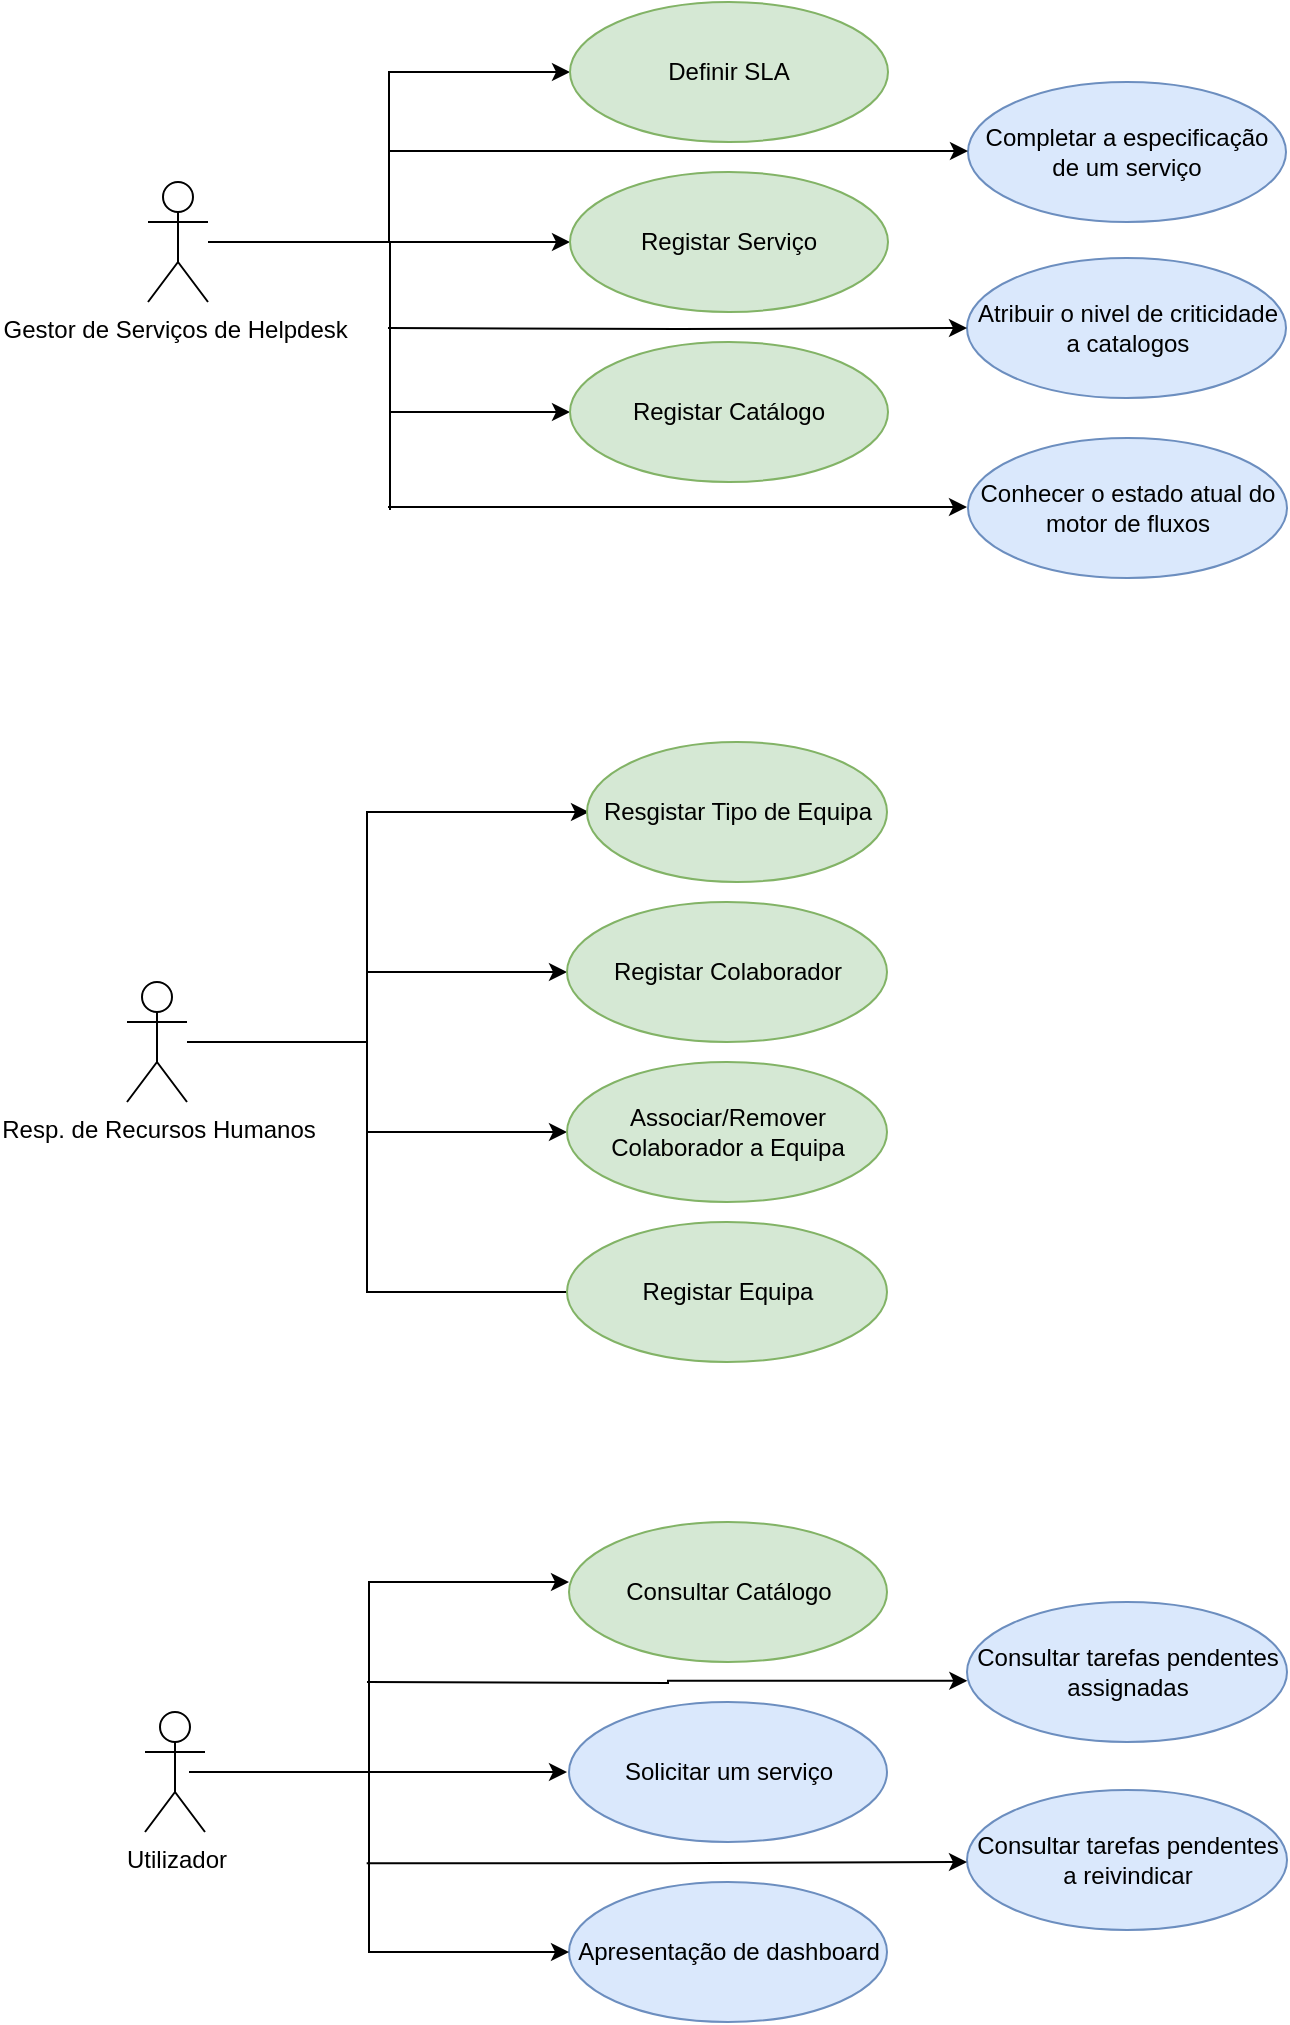 <mxfile version="14.6.9" type="device"><diagram id="JjNvHXGNGQtfx6j3012v" name="Page-1"><mxGraphModel dx="2238" dy="1215" grid="1" gridSize="10" guides="1" tooltips="1" connect="1" arrows="1" fold="1" page="1" pageScale="1" pageWidth="850" pageHeight="1100" math="0" shadow="0"><root><mxCell id="0"/><mxCell id="1" parent="0"/><mxCell id="UYfm4G0q0FZVNgqEgc1g-22" style="edgeStyle=orthogonalEdgeStyle;rounded=0;orthogonalLoop=1;jettySize=auto;html=1;" parent="1" source="UYfm4G0q0FZVNgqEgc1g-6" target="UYfm4G0q0FZVNgqEgc1g-9" edge="1"><mxGeometry relative="1" as="geometry"><Array as="points"><mxPoint x="219.5" y="530"/><mxPoint x="219.5" y="495"/></Array></mxGeometry></mxCell><mxCell id="UYfm4G0q0FZVNgqEgc1g-23" style="edgeStyle=orthogonalEdgeStyle;rounded=0;orthogonalLoop=1;jettySize=auto;html=1;entryX=0;entryY=0.5;entryDx=0;entryDy=0;" parent="1" source="UYfm4G0q0FZVNgqEgc1g-6" target="UYfm4G0q0FZVNgqEgc1g-13" edge="1"><mxGeometry relative="1" as="geometry"><Array as="points"><mxPoint x="219.5" y="530"/><mxPoint x="219.5" y="575"/></Array></mxGeometry></mxCell><mxCell id="UYfm4G0q0FZVNgqEgc1g-6" value="Resp. de Recursos Humanos" style="shape=umlActor;verticalLabelPosition=bottom;verticalAlign=top;html=1;" parent="1" vertex="1"><mxGeometry x="99.5" y="500" width="30" height="60" as="geometry"/></mxCell><mxCell id="UYfm4G0q0FZVNgqEgc1g-17" style="edgeStyle=orthogonalEdgeStyle;rounded=0;orthogonalLoop=1;jettySize=auto;html=1;entryX=0;entryY=0.5;entryDx=0;entryDy=0;" parent="1" source="UYfm4G0q0FZVNgqEgc1g-1" target="UYfm4G0q0FZVNgqEgc1g-3" edge="1"><mxGeometry relative="1" as="geometry"/></mxCell><mxCell id="UYfm4G0q0FZVNgqEgc1g-18" style="edgeStyle=orthogonalEdgeStyle;rounded=0;orthogonalLoop=1;jettySize=auto;html=1;entryX=0;entryY=0.5;entryDx=0;entryDy=0;" parent="1" source="UYfm4G0q0FZVNgqEgc1g-1" target="UYfm4G0q0FZVNgqEgc1g-10" edge="1"><mxGeometry relative="1" as="geometry"/></mxCell><mxCell id="UYfm4G0q0FZVNgqEgc1g-19" style="edgeStyle=orthogonalEdgeStyle;rounded=0;orthogonalLoop=1;jettySize=auto;html=1;entryX=0;entryY=0.5;entryDx=0;entryDy=0;" parent="1" source="UYfm4G0q0FZVNgqEgc1g-1" target="UYfm4G0q0FZVNgqEgc1g-11" edge="1"><mxGeometry relative="1" as="geometry"><Array as="points"><mxPoint x="231" y="130"/><mxPoint x="231" y="215"/></Array></mxGeometry></mxCell><mxCell id="UYfm4G0q0FZVNgqEgc1g-1" value="Gestor de Serviços de Helpdesk&amp;nbsp;" style="shape=umlActor;verticalLabelPosition=bottom;verticalAlign=top;html=1;" parent="1" vertex="1"><mxGeometry x="110" y="100" width="30" height="60" as="geometry"/></mxCell><mxCell id="UYfm4G0q0FZVNgqEgc1g-3" value="Definir SLA" style="ellipse;whiteSpace=wrap;html=1;fillColor=#d5e8d4;strokeColor=#82b366;" parent="1" vertex="1"><mxGeometry x="321" y="10" width="159" height="70" as="geometry"/></mxCell><mxCell id="UYfm4G0q0FZVNgqEgc1g-20" style="edgeStyle=orthogonalEdgeStyle;rounded=0;orthogonalLoop=1;jettySize=auto;html=1;entryX=0;entryY=0.5;entryDx=0;entryDy=0;" parent="1" edge="1"><mxGeometry relative="1" as="geometry"><Array as="points"><mxPoint x="219.5" y="530"/><mxPoint x="219.5" y="415"/></Array><mxPoint x="149.5" y="530" as="sourcePoint"/><mxPoint x="330.5" y="415" as="targetPoint"/></mxGeometry></mxCell><mxCell id="UYfm4G0q0FZVNgqEgc1g-21" style="edgeStyle=orthogonalEdgeStyle;rounded=0;orthogonalLoop=1;jettySize=auto;html=1;entryX=0;entryY=0.5;entryDx=0;entryDy=0;" parent="1" edge="1"><mxGeometry relative="1" as="geometry"><Array as="points"><mxPoint x="219.5" y="530"/><mxPoint x="219.5" y="655"/></Array><mxPoint x="149.5" y="530" as="sourcePoint"/><mxPoint x="330.5" y="655" as="targetPoint"/></mxGeometry></mxCell><mxCell id="UYfm4G0q0FZVNgqEgc1g-16" style="edgeStyle=orthogonalEdgeStyle;rounded=0;orthogonalLoop=1;jettySize=auto;html=1;" parent="1" source="UYfm4G0q0FZVNgqEgc1g-7" edge="1"><mxGeometry relative="1" as="geometry"><mxPoint x="319.5" y="895" as="targetPoint"/></mxGeometry></mxCell><mxCell id="UYfm4G0q0FZVNgqEgc1g-7" value="Utilizador" style="shape=umlActor;verticalLabelPosition=bottom;verticalAlign=top;html=1;" parent="1" vertex="1"><mxGeometry x="108.5" y="865" width="30" height="60" as="geometry"/></mxCell><mxCell id="UYfm4G0q0FZVNgqEgc1g-8" value="Resgistar Tipo de Equipa" style="ellipse;whiteSpace=wrap;html=1;fillColor=#d5e8d4;strokeColor=#82b366;" parent="1" vertex="1"><mxGeometry x="329.5" y="380" width="150" height="70" as="geometry"/></mxCell><mxCell id="UYfm4G0q0FZVNgqEgc1g-9" value="Registar Colaborador" style="ellipse;whiteSpace=wrap;html=1;fillColor=#d5e8d4;strokeColor=#82b366;" parent="1" vertex="1"><mxGeometry x="319.5" y="460" width="160" height="70" as="geometry"/></mxCell><mxCell id="UYfm4G0q0FZVNgqEgc1g-10" value="Registar Serviço" style="ellipse;whiteSpace=wrap;html=1;fillColor=#d5e8d4;strokeColor=#82b366;" parent="1" vertex="1"><mxGeometry x="321" y="95" width="159" height="70" as="geometry"/></mxCell><mxCell id="UYfm4G0q0FZVNgqEgc1g-11" value="Registar Catálogo" style="ellipse;whiteSpace=wrap;html=1;fillColor=#d5e8d4;strokeColor=#82b366;" parent="1" vertex="1"><mxGeometry x="321" y="180" width="159" height="70" as="geometry"/></mxCell><mxCell id="UYfm4G0q0FZVNgqEgc1g-12" value="Registar Equipa" style="ellipse;whiteSpace=wrap;html=1;fillColor=#d5e8d4;strokeColor=#82b366;" parent="1" vertex="1"><mxGeometry x="319.5" y="620" width="160" height="70" as="geometry"/></mxCell><mxCell id="UYfm4G0q0FZVNgqEgc1g-13" value="Associar/Remover Colaborador a Equipa" style="ellipse;whiteSpace=wrap;html=1;fillColor=#d5e8d4;strokeColor=#82b366;" parent="1" vertex="1"><mxGeometry x="319.5" y="540" width="160" height="70" as="geometry"/></mxCell><mxCell id="UYfm4G0q0FZVNgqEgc1g-14" value="Consultar Catálogo" style="ellipse;whiteSpace=wrap;html=1;fillColor=#d5e8d4;strokeColor=#82b366;" parent="1" vertex="1"><mxGeometry x="320.5" y="770" width="159" height="70" as="geometry"/></mxCell><mxCell id="4jWKGdJ6izK1J9I4ehL_-1" value="Completar a especificação de um serviço" style="ellipse;whiteSpace=wrap;html=1;fillColor=#dae8fc;strokeColor=#6c8ebf;" vertex="1" parent="1"><mxGeometry x="520" y="50" width="159" height="70" as="geometry"/></mxCell><mxCell id="4jWKGdJ6izK1J9I4ehL_-3" value="Solicitar um serviço" style="ellipse;whiteSpace=wrap;html=1;fillColor=#dae8fc;strokeColor=#6c8ebf;" vertex="1" parent="1"><mxGeometry x="320.5" y="860" width="159" height="70" as="geometry"/></mxCell><mxCell id="4jWKGdJ6izK1J9I4ehL_-4" value="Apresentação de dashboard" style="ellipse;whiteSpace=wrap;html=1;fillColor=#dae8fc;strokeColor=#6c8ebf;" vertex="1" parent="1"><mxGeometry x="320.5" y="950" width="159" height="70" as="geometry"/></mxCell><mxCell id="4jWKGdJ6izK1J9I4ehL_-5" value="&lt;div&gt;Consultar tarefas pendentes assignadas&lt;br&gt;&lt;/div&gt;" style="ellipse;whiteSpace=wrap;html=1;fillColor=#dae8fc;strokeColor=#6c8ebf;" vertex="1" parent="1"><mxGeometry x="519.5" y="810" width="160" height="70" as="geometry"/></mxCell><mxCell id="4jWKGdJ6izK1J9I4ehL_-6" value="&lt;div&gt;Consultar tarefas pendentes a reivindicar&lt;/div&gt;" style="ellipse;whiteSpace=wrap;html=1;fillColor=#dae8fc;strokeColor=#6c8ebf;" vertex="1" parent="1"><mxGeometry x="519.5" y="904" width="160" height="70" as="geometry"/></mxCell><mxCell id="4jWKGdJ6izK1J9I4ehL_-7" value="Conhecer o estado atual do motor de fluxos" style="ellipse;whiteSpace=wrap;html=1;fillColor=#dae8fc;strokeColor=#6c8ebf;" vertex="1" parent="1"><mxGeometry x="520" y="228" width="159.5" height="70" as="geometry"/></mxCell><mxCell id="4jWKGdJ6izK1J9I4ehL_-8" value="&lt;div&gt;Atribuir o nivel de criticidade a catalogos&lt;/div&gt;" style="ellipse;whiteSpace=wrap;html=1;fillColor=#dae8fc;strokeColor=#6c8ebf;" vertex="1" parent="1"><mxGeometry x="519.5" y="138" width="159.5" height="70" as="geometry"/></mxCell><mxCell id="4jWKGdJ6izK1J9I4ehL_-15" style="edgeStyle=orthogonalEdgeStyle;rounded=0;orthogonalLoop=1;jettySize=auto;html=1;entryX=0;entryY=0.5;entryDx=0;entryDy=0;" edge="1" parent="1" target="4jWKGdJ6izK1J9I4ehL_-8"><mxGeometry relative="1" as="geometry"><mxPoint x="230" y="173" as="sourcePoint"/><mxPoint x="411" y="173" as="targetPoint"/></mxGeometry></mxCell><mxCell id="4jWKGdJ6izK1J9I4ehL_-16" style="edgeStyle=orthogonalEdgeStyle;rounded=0;orthogonalLoop=1;jettySize=auto;html=1;entryX=0;entryY=0.5;entryDx=0;entryDy=0;" edge="1" parent="1"><mxGeometry relative="1" as="geometry"><mxPoint x="230.5" y="84.5" as="sourcePoint"/><mxPoint x="520" y="84.5" as="targetPoint"/></mxGeometry></mxCell><mxCell id="4jWKGdJ6izK1J9I4ehL_-17" style="edgeStyle=orthogonalEdgeStyle;rounded=0;orthogonalLoop=1;jettySize=auto;html=1;entryX=0;entryY=0.5;entryDx=0;entryDy=0;" edge="1" parent="1"><mxGeometry relative="1" as="geometry"><mxPoint x="230" y="262.5" as="sourcePoint"/><mxPoint x="519.5" y="262.5" as="targetPoint"/></mxGeometry></mxCell><mxCell id="4jWKGdJ6izK1J9I4ehL_-23" value="" style="endArrow=none;html=1;" edge="1" parent="1"><mxGeometry width="50" height="50" relative="1" as="geometry"><mxPoint x="231" y="264" as="sourcePoint"/><mxPoint x="231" y="200" as="targetPoint"/></mxGeometry></mxCell><mxCell id="4jWKGdJ6izK1J9I4ehL_-24" style="edgeStyle=orthogonalEdgeStyle;rounded=0;orthogonalLoop=1;jettySize=auto;html=1;exitX=0.5;exitY=1;exitDx=0;exitDy=0;" edge="1" parent="1"><mxGeometry relative="1" as="geometry"><mxPoint x="599.75" y="298" as="sourcePoint"/><mxPoint x="599.75" y="298" as="targetPoint"/></mxGeometry></mxCell><mxCell id="4jWKGdJ6izK1J9I4ehL_-25" style="edgeStyle=orthogonalEdgeStyle;rounded=0;orthogonalLoop=1;jettySize=auto;html=1;" edge="1" parent="1"><mxGeometry relative="1" as="geometry"><mxPoint x="130.5" y="895" as="sourcePoint"/><mxPoint x="320.5" y="800" as="targetPoint"/><Array as="points"><mxPoint x="220.5" y="895"/><mxPoint x="220.5" y="800"/><mxPoint x="320.5" y="800"/></Array></mxGeometry></mxCell><mxCell id="4jWKGdJ6izK1J9I4ehL_-26" style="edgeStyle=orthogonalEdgeStyle;rounded=0;orthogonalLoop=1;jettySize=auto;html=1;entryX=0;entryY=0.5;entryDx=0;entryDy=0;" edge="1" parent="1" target="4jWKGdJ6izK1J9I4ehL_-4"><mxGeometry relative="1" as="geometry"><Array as="points"><mxPoint x="220.5" y="895"/><mxPoint x="220.5" y="985"/></Array><mxPoint x="150.5" y="895" as="sourcePoint"/><mxPoint x="331.5" y="1020" as="targetPoint"/></mxGeometry></mxCell><mxCell id="4jWKGdJ6izK1J9I4ehL_-27" style="edgeStyle=orthogonalEdgeStyle;rounded=0;orthogonalLoop=1;jettySize=auto;html=1;entryX=0.001;entryY=0.563;entryDx=0;entryDy=0;entryPerimeter=0;" edge="1" parent="1" target="4jWKGdJ6izK1J9I4ehL_-5"><mxGeometry relative="1" as="geometry"><mxPoint x="219.5" y="850" as="sourcePoint"/><mxPoint x="509" y="850" as="targetPoint"/></mxGeometry></mxCell><mxCell id="4jWKGdJ6izK1J9I4ehL_-29" style="edgeStyle=orthogonalEdgeStyle;rounded=0;orthogonalLoop=1;jettySize=auto;html=1;entryX=0.001;entryY=0.563;entryDx=0;entryDy=0;entryPerimeter=0;" edge="1" parent="1"><mxGeometry relative="1" as="geometry"><mxPoint x="219.34" y="940.59" as="sourcePoint"/><mxPoint x="519.5" y="940.0" as="targetPoint"/><Array as="points"><mxPoint x="369.04" y="941"/><mxPoint x="520.04" y="940"/></Array></mxGeometry></mxCell></root></mxGraphModel></diagram></mxfile>